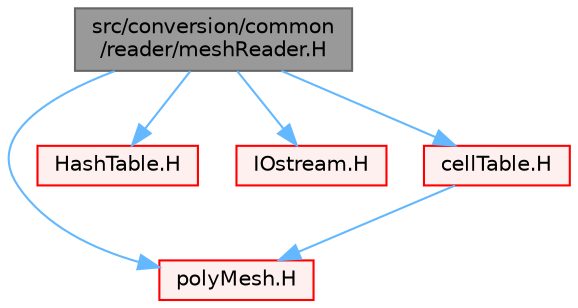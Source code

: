 digraph "src/conversion/common/reader/meshReader.H"
{
 // LATEX_PDF_SIZE
  bgcolor="transparent";
  edge [fontname=Helvetica,fontsize=10,labelfontname=Helvetica,labelfontsize=10];
  node [fontname=Helvetica,fontsize=10,shape=box,height=0.2,width=0.4];
  Node1 [id="Node000001",label="src/conversion/common\l/reader/meshReader.H",height=0.2,width=0.4,color="gray40", fillcolor="grey60", style="filled", fontcolor="black",tooltip=" "];
  Node1 -> Node2 [id="edge1_Node000001_Node000002",color="steelblue1",style="solid",tooltip=" "];
  Node2 [id="Node000002",label="polyMesh.H",height=0.2,width=0.4,color="red", fillcolor="#FFF0F0", style="filled",URL="$polyMesh_8H.html",tooltip=" "];
  Node1 -> Node4 [id="edge2_Node000001_Node000004",color="steelblue1",style="solid",tooltip=" "];
  Node4 [id="Node000004",label="HashTable.H",height=0.2,width=0.4,color="red", fillcolor="#FFF0F0", style="filled",URL="$HashTable_8H.html",tooltip=" "];
  Node1 -> Node65 [id="edge3_Node000001_Node000065",color="steelblue1",style="solid",tooltip=" "];
  Node65 [id="Node000065",label="IOstream.H",height=0.2,width=0.4,color="red", fillcolor="#FFF0F0", style="filled",URL="$IOstream_8H.html",tooltip=" "];
  Node1 -> Node279 [id="edge4_Node000001_Node000279",color="steelblue1",style="solid",tooltip=" "];
  Node279 [id="Node000279",label="cellTable.H",height=0.2,width=0.4,color="red", fillcolor="#FFF0F0", style="filled",URL="$cellTable_8H.html",tooltip=" "];
  Node279 -> Node2 [id="edge5_Node000279_Node000002",color="steelblue1",style="solid",tooltip=" "];
}
